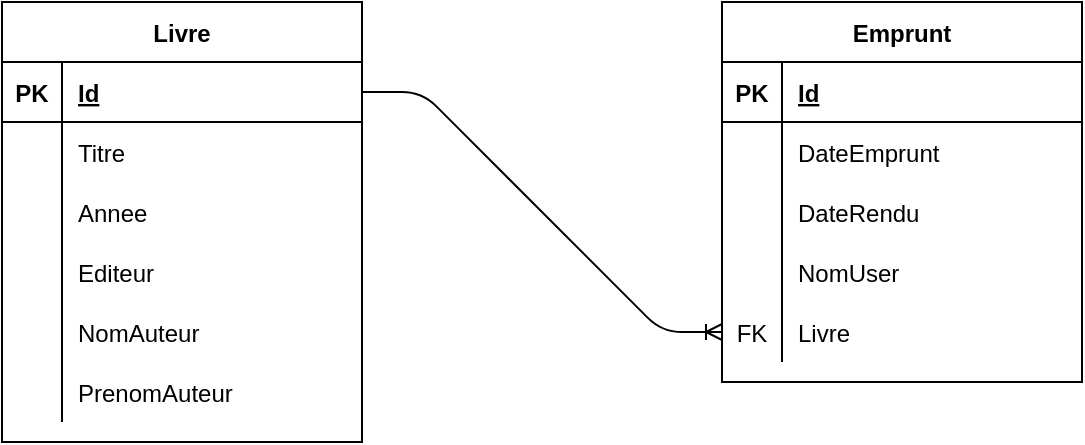 <mxfile version="14.8.1" type="device"><diagram id="xYarMsw25ODGfrAFj0g8" name="Page-1"><mxGraphModel dx="868" dy="473" grid="1" gridSize="10" guides="1" tooltips="1" connect="1" arrows="1" fold="1" page="1" pageScale="1" pageWidth="827" pageHeight="1169" math="0" shadow="0"><root><mxCell id="0"/><mxCell id="1" parent="0"/><mxCell id="vC0NUZzlM-a78isr26rG-1" value="Livre" style="shape=table;startSize=30;container=1;collapsible=1;childLayout=tableLayout;fixedRows=1;rowLines=0;fontStyle=1;align=center;resizeLast=1;" vertex="1" parent="1"><mxGeometry x="80" y="40" width="180" height="220" as="geometry"/></mxCell><mxCell id="vC0NUZzlM-a78isr26rG-2" value="" style="shape=partialRectangle;collapsible=0;dropTarget=0;pointerEvents=0;fillColor=none;top=0;left=0;bottom=1;right=0;points=[[0,0.5],[1,0.5]];portConstraint=eastwest;" vertex="1" parent="vC0NUZzlM-a78isr26rG-1"><mxGeometry y="30" width="180" height="30" as="geometry"/></mxCell><mxCell id="vC0NUZzlM-a78isr26rG-3" value="PK" style="shape=partialRectangle;connectable=0;fillColor=none;top=0;left=0;bottom=0;right=0;fontStyle=1;overflow=hidden;" vertex="1" parent="vC0NUZzlM-a78isr26rG-2"><mxGeometry width="30" height="30" as="geometry"/></mxCell><mxCell id="vC0NUZzlM-a78isr26rG-4" value="Id" style="shape=partialRectangle;connectable=0;fillColor=none;top=0;left=0;bottom=0;right=0;align=left;spacingLeft=6;fontStyle=5;overflow=hidden;" vertex="1" parent="vC0NUZzlM-a78isr26rG-2"><mxGeometry x="30" width="150" height="30" as="geometry"/></mxCell><mxCell id="vC0NUZzlM-a78isr26rG-5" value="" style="shape=partialRectangle;collapsible=0;dropTarget=0;pointerEvents=0;fillColor=none;top=0;left=0;bottom=0;right=0;points=[[0,0.5],[1,0.5]];portConstraint=eastwest;" vertex="1" parent="vC0NUZzlM-a78isr26rG-1"><mxGeometry y="60" width="180" height="30" as="geometry"/></mxCell><mxCell id="vC0NUZzlM-a78isr26rG-6" value="" style="shape=partialRectangle;connectable=0;fillColor=none;top=0;left=0;bottom=0;right=0;editable=1;overflow=hidden;" vertex="1" parent="vC0NUZzlM-a78isr26rG-5"><mxGeometry width="30" height="30" as="geometry"/></mxCell><mxCell id="vC0NUZzlM-a78isr26rG-7" value="Titre" style="shape=partialRectangle;connectable=0;fillColor=none;top=0;left=0;bottom=0;right=0;align=left;spacingLeft=6;overflow=hidden;" vertex="1" parent="vC0NUZzlM-a78isr26rG-5"><mxGeometry x="30" width="150" height="30" as="geometry"/></mxCell><mxCell id="vC0NUZzlM-a78isr26rG-8" value="" style="shape=partialRectangle;collapsible=0;dropTarget=0;pointerEvents=0;fillColor=none;top=0;left=0;bottom=0;right=0;points=[[0,0.5],[1,0.5]];portConstraint=eastwest;" vertex="1" parent="vC0NUZzlM-a78isr26rG-1"><mxGeometry y="90" width="180" height="30" as="geometry"/></mxCell><mxCell id="vC0NUZzlM-a78isr26rG-9" value="" style="shape=partialRectangle;connectable=0;fillColor=none;top=0;left=0;bottom=0;right=0;editable=1;overflow=hidden;" vertex="1" parent="vC0NUZzlM-a78isr26rG-8"><mxGeometry width="30" height="30" as="geometry"/></mxCell><mxCell id="vC0NUZzlM-a78isr26rG-10" value="Annee" style="shape=partialRectangle;connectable=0;fillColor=none;top=0;left=0;bottom=0;right=0;align=left;spacingLeft=6;overflow=hidden;" vertex="1" parent="vC0NUZzlM-a78isr26rG-8"><mxGeometry x="30" width="150" height="30" as="geometry"/></mxCell><mxCell id="vC0NUZzlM-a78isr26rG-11" value="" style="shape=partialRectangle;collapsible=0;dropTarget=0;pointerEvents=0;fillColor=none;top=0;left=0;bottom=0;right=0;points=[[0,0.5],[1,0.5]];portConstraint=eastwest;" vertex="1" parent="vC0NUZzlM-a78isr26rG-1"><mxGeometry y="120" width="180" height="30" as="geometry"/></mxCell><mxCell id="vC0NUZzlM-a78isr26rG-12" value="" style="shape=partialRectangle;connectable=0;fillColor=none;top=0;left=0;bottom=0;right=0;editable=1;overflow=hidden;" vertex="1" parent="vC0NUZzlM-a78isr26rG-11"><mxGeometry width="30" height="30" as="geometry"/></mxCell><mxCell id="vC0NUZzlM-a78isr26rG-13" value="Editeur" style="shape=partialRectangle;connectable=0;fillColor=none;top=0;left=0;bottom=0;right=0;align=left;spacingLeft=6;overflow=hidden;" vertex="1" parent="vC0NUZzlM-a78isr26rG-11"><mxGeometry x="30" width="150" height="30" as="geometry"/></mxCell><mxCell id="vC0NUZzlM-a78isr26rG-31" value="" style="shape=partialRectangle;collapsible=0;dropTarget=0;pointerEvents=0;fillColor=none;top=0;left=0;bottom=0;right=0;points=[[0,0.5],[1,0.5]];portConstraint=eastwest;" vertex="1" parent="vC0NUZzlM-a78isr26rG-1"><mxGeometry y="150" width="180" height="30" as="geometry"/></mxCell><mxCell id="vC0NUZzlM-a78isr26rG-32" value="" style="shape=partialRectangle;connectable=0;fillColor=none;top=0;left=0;bottom=0;right=0;editable=1;overflow=hidden;" vertex="1" parent="vC0NUZzlM-a78isr26rG-31"><mxGeometry width="30" height="30" as="geometry"/></mxCell><mxCell id="vC0NUZzlM-a78isr26rG-33" value="NomAuteur" style="shape=partialRectangle;connectable=0;fillColor=none;top=0;left=0;bottom=0;right=0;align=left;spacingLeft=6;overflow=hidden;" vertex="1" parent="vC0NUZzlM-a78isr26rG-31"><mxGeometry x="30" width="150" height="30" as="geometry"/></mxCell><mxCell id="vC0NUZzlM-a78isr26rG-34" value="" style="shape=partialRectangle;collapsible=0;dropTarget=0;pointerEvents=0;fillColor=none;top=0;left=0;bottom=0;right=0;points=[[0,0.5],[1,0.5]];portConstraint=eastwest;" vertex="1" parent="vC0NUZzlM-a78isr26rG-1"><mxGeometry y="180" width="180" height="30" as="geometry"/></mxCell><mxCell id="vC0NUZzlM-a78isr26rG-35" value="" style="shape=partialRectangle;connectable=0;fillColor=none;top=0;left=0;bottom=0;right=0;editable=1;overflow=hidden;" vertex="1" parent="vC0NUZzlM-a78isr26rG-34"><mxGeometry width="30" height="30" as="geometry"/></mxCell><mxCell id="vC0NUZzlM-a78isr26rG-36" value="PrenomAuteur" style="shape=partialRectangle;connectable=0;fillColor=none;top=0;left=0;bottom=0;right=0;align=left;spacingLeft=6;overflow=hidden;" vertex="1" parent="vC0NUZzlM-a78isr26rG-34"><mxGeometry x="30" width="150" height="30" as="geometry"/></mxCell><mxCell id="vC0NUZzlM-a78isr26rG-14" value="Emprunt" style="shape=table;startSize=30;container=1;collapsible=1;childLayout=tableLayout;fixedRows=1;rowLines=0;fontStyle=1;align=center;resizeLast=1;" vertex="1" parent="1"><mxGeometry x="440" y="40" width="180" height="190" as="geometry"/></mxCell><mxCell id="vC0NUZzlM-a78isr26rG-15" value="" style="shape=partialRectangle;collapsible=0;dropTarget=0;pointerEvents=0;fillColor=none;top=0;left=0;bottom=1;right=0;points=[[0,0.5],[1,0.5]];portConstraint=eastwest;" vertex="1" parent="vC0NUZzlM-a78isr26rG-14"><mxGeometry y="30" width="180" height="30" as="geometry"/></mxCell><mxCell id="vC0NUZzlM-a78isr26rG-16" value="PK" style="shape=partialRectangle;connectable=0;fillColor=none;top=0;left=0;bottom=0;right=0;fontStyle=1;overflow=hidden;" vertex="1" parent="vC0NUZzlM-a78isr26rG-15"><mxGeometry width="30" height="30" as="geometry"/></mxCell><mxCell id="vC0NUZzlM-a78isr26rG-17" value="Id" style="shape=partialRectangle;connectable=0;fillColor=none;top=0;left=0;bottom=0;right=0;align=left;spacingLeft=6;fontStyle=5;overflow=hidden;" vertex="1" parent="vC0NUZzlM-a78isr26rG-15"><mxGeometry x="30" width="150" height="30" as="geometry"/></mxCell><mxCell id="vC0NUZzlM-a78isr26rG-18" value="" style="shape=partialRectangle;collapsible=0;dropTarget=0;pointerEvents=0;fillColor=none;top=0;left=0;bottom=0;right=0;points=[[0,0.5],[1,0.5]];portConstraint=eastwest;" vertex="1" parent="vC0NUZzlM-a78isr26rG-14"><mxGeometry y="60" width="180" height="30" as="geometry"/></mxCell><mxCell id="vC0NUZzlM-a78isr26rG-19" value="" style="shape=partialRectangle;connectable=0;fillColor=none;top=0;left=0;bottom=0;right=0;editable=1;overflow=hidden;" vertex="1" parent="vC0NUZzlM-a78isr26rG-18"><mxGeometry width="30" height="30" as="geometry"/></mxCell><mxCell id="vC0NUZzlM-a78isr26rG-20" value="DateEmprunt" style="shape=partialRectangle;connectable=0;fillColor=none;top=0;left=0;bottom=0;right=0;align=left;spacingLeft=6;overflow=hidden;" vertex="1" parent="vC0NUZzlM-a78isr26rG-18"><mxGeometry x="30" width="150" height="30" as="geometry"/></mxCell><mxCell id="vC0NUZzlM-a78isr26rG-21" value="" style="shape=partialRectangle;collapsible=0;dropTarget=0;pointerEvents=0;fillColor=none;top=0;left=0;bottom=0;right=0;points=[[0,0.5],[1,0.5]];portConstraint=eastwest;" vertex="1" parent="vC0NUZzlM-a78isr26rG-14"><mxGeometry y="90" width="180" height="30" as="geometry"/></mxCell><mxCell id="vC0NUZzlM-a78isr26rG-22" value="" style="shape=partialRectangle;connectable=0;fillColor=none;top=0;left=0;bottom=0;right=0;editable=1;overflow=hidden;" vertex="1" parent="vC0NUZzlM-a78isr26rG-21"><mxGeometry width="30" height="30" as="geometry"/></mxCell><mxCell id="vC0NUZzlM-a78isr26rG-23" value="DateRendu" style="shape=partialRectangle;connectable=0;fillColor=none;top=0;left=0;bottom=0;right=0;align=left;spacingLeft=6;overflow=hidden;" vertex="1" parent="vC0NUZzlM-a78isr26rG-21"><mxGeometry x="30" width="150" height="30" as="geometry"/></mxCell><mxCell id="vC0NUZzlM-a78isr26rG-24" value="" style="shape=partialRectangle;collapsible=0;dropTarget=0;pointerEvents=0;fillColor=none;top=0;left=0;bottom=0;right=0;points=[[0,0.5],[1,0.5]];portConstraint=eastwest;" vertex="1" parent="vC0NUZzlM-a78isr26rG-14"><mxGeometry y="120" width="180" height="30" as="geometry"/></mxCell><mxCell id="vC0NUZzlM-a78isr26rG-25" value="" style="shape=partialRectangle;connectable=0;fillColor=none;top=0;left=0;bottom=0;right=0;editable=1;overflow=hidden;" vertex="1" parent="vC0NUZzlM-a78isr26rG-24"><mxGeometry width="30" height="30" as="geometry"/></mxCell><mxCell id="vC0NUZzlM-a78isr26rG-26" value="NomUser" style="shape=partialRectangle;connectable=0;fillColor=none;top=0;left=0;bottom=0;right=0;align=left;spacingLeft=6;overflow=hidden;" vertex="1" parent="vC0NUZzlM-a78isr26rG-24"><mxGeometry x="30" width="150" height="30" as="geometry"/></mxCell><mxCell id="vC0NUZzlM-a78isr26rG-28" value="" style="shape=partialRectangle;collapsible=0;dropTarget=0;pointerEvents=0;fillColor=none;top=0;left=0;bottom=0;right=0;points=[[0,0.5],[1,0.5]];portConstraint=eastwest;" vertex="1" parent="vC0NUZzlM-a78isr26rG-14"><mxGeometry y="150" width="180" height="30" as="geometry"/></mxCell><mxCell id="vC0NUZzlM-a78isr26rG-29" value="FK" style="shape=partialRectangle;connectable=0;fillColor=none;top=0;left=0;bottom=0;right=0;editable=1;overflow=hidden;" vertex="1" parent="vC0NUZzlM-a78isr26rG-28"><mxGeometry width="30" height="30" as="geometry"/></mxCell><mxCell id="vC0NUZzlM-a78isr26rG-30" value="Livre" style="shape=partialRectangle;connectable=0;fillColor=none;top=0;left=0;bottom=0;right=0;align=left;spacingLeft=6;overflow=hidden;" vertex="1" parent="vC0NUZzlM-a78isr26rG-28"><mxGeometry x="30" width="150" height="30" as="geometry"/></mxCell><mxCell id="vC0NUZzlM-a78isr26rG-37" value="" style="edgeStyle=entityRelationEdgeStyle;fontSize=12;html=1;endArrow=ERoneToMany;exitX=1;exitY=0.5;exitDx=0;exitDy=0;entryX=0;entryY=0.5;entryDx=0;entryDy=0;" edge="1" parent="1" source="vC0NUZzlM-a78isr26rG-2" target="vC0NUZzlM-a78isr26rG-28"><mxGeometry width="100" height="100" relative="1" as="geometry"><mxPoint x="360" y="300" as="sourcePoint"/><mxPoint x="460" y="200" as="targetPoint"/></mxGeometry></mxCell></root></mxGraphModel></diagram></mxfile>